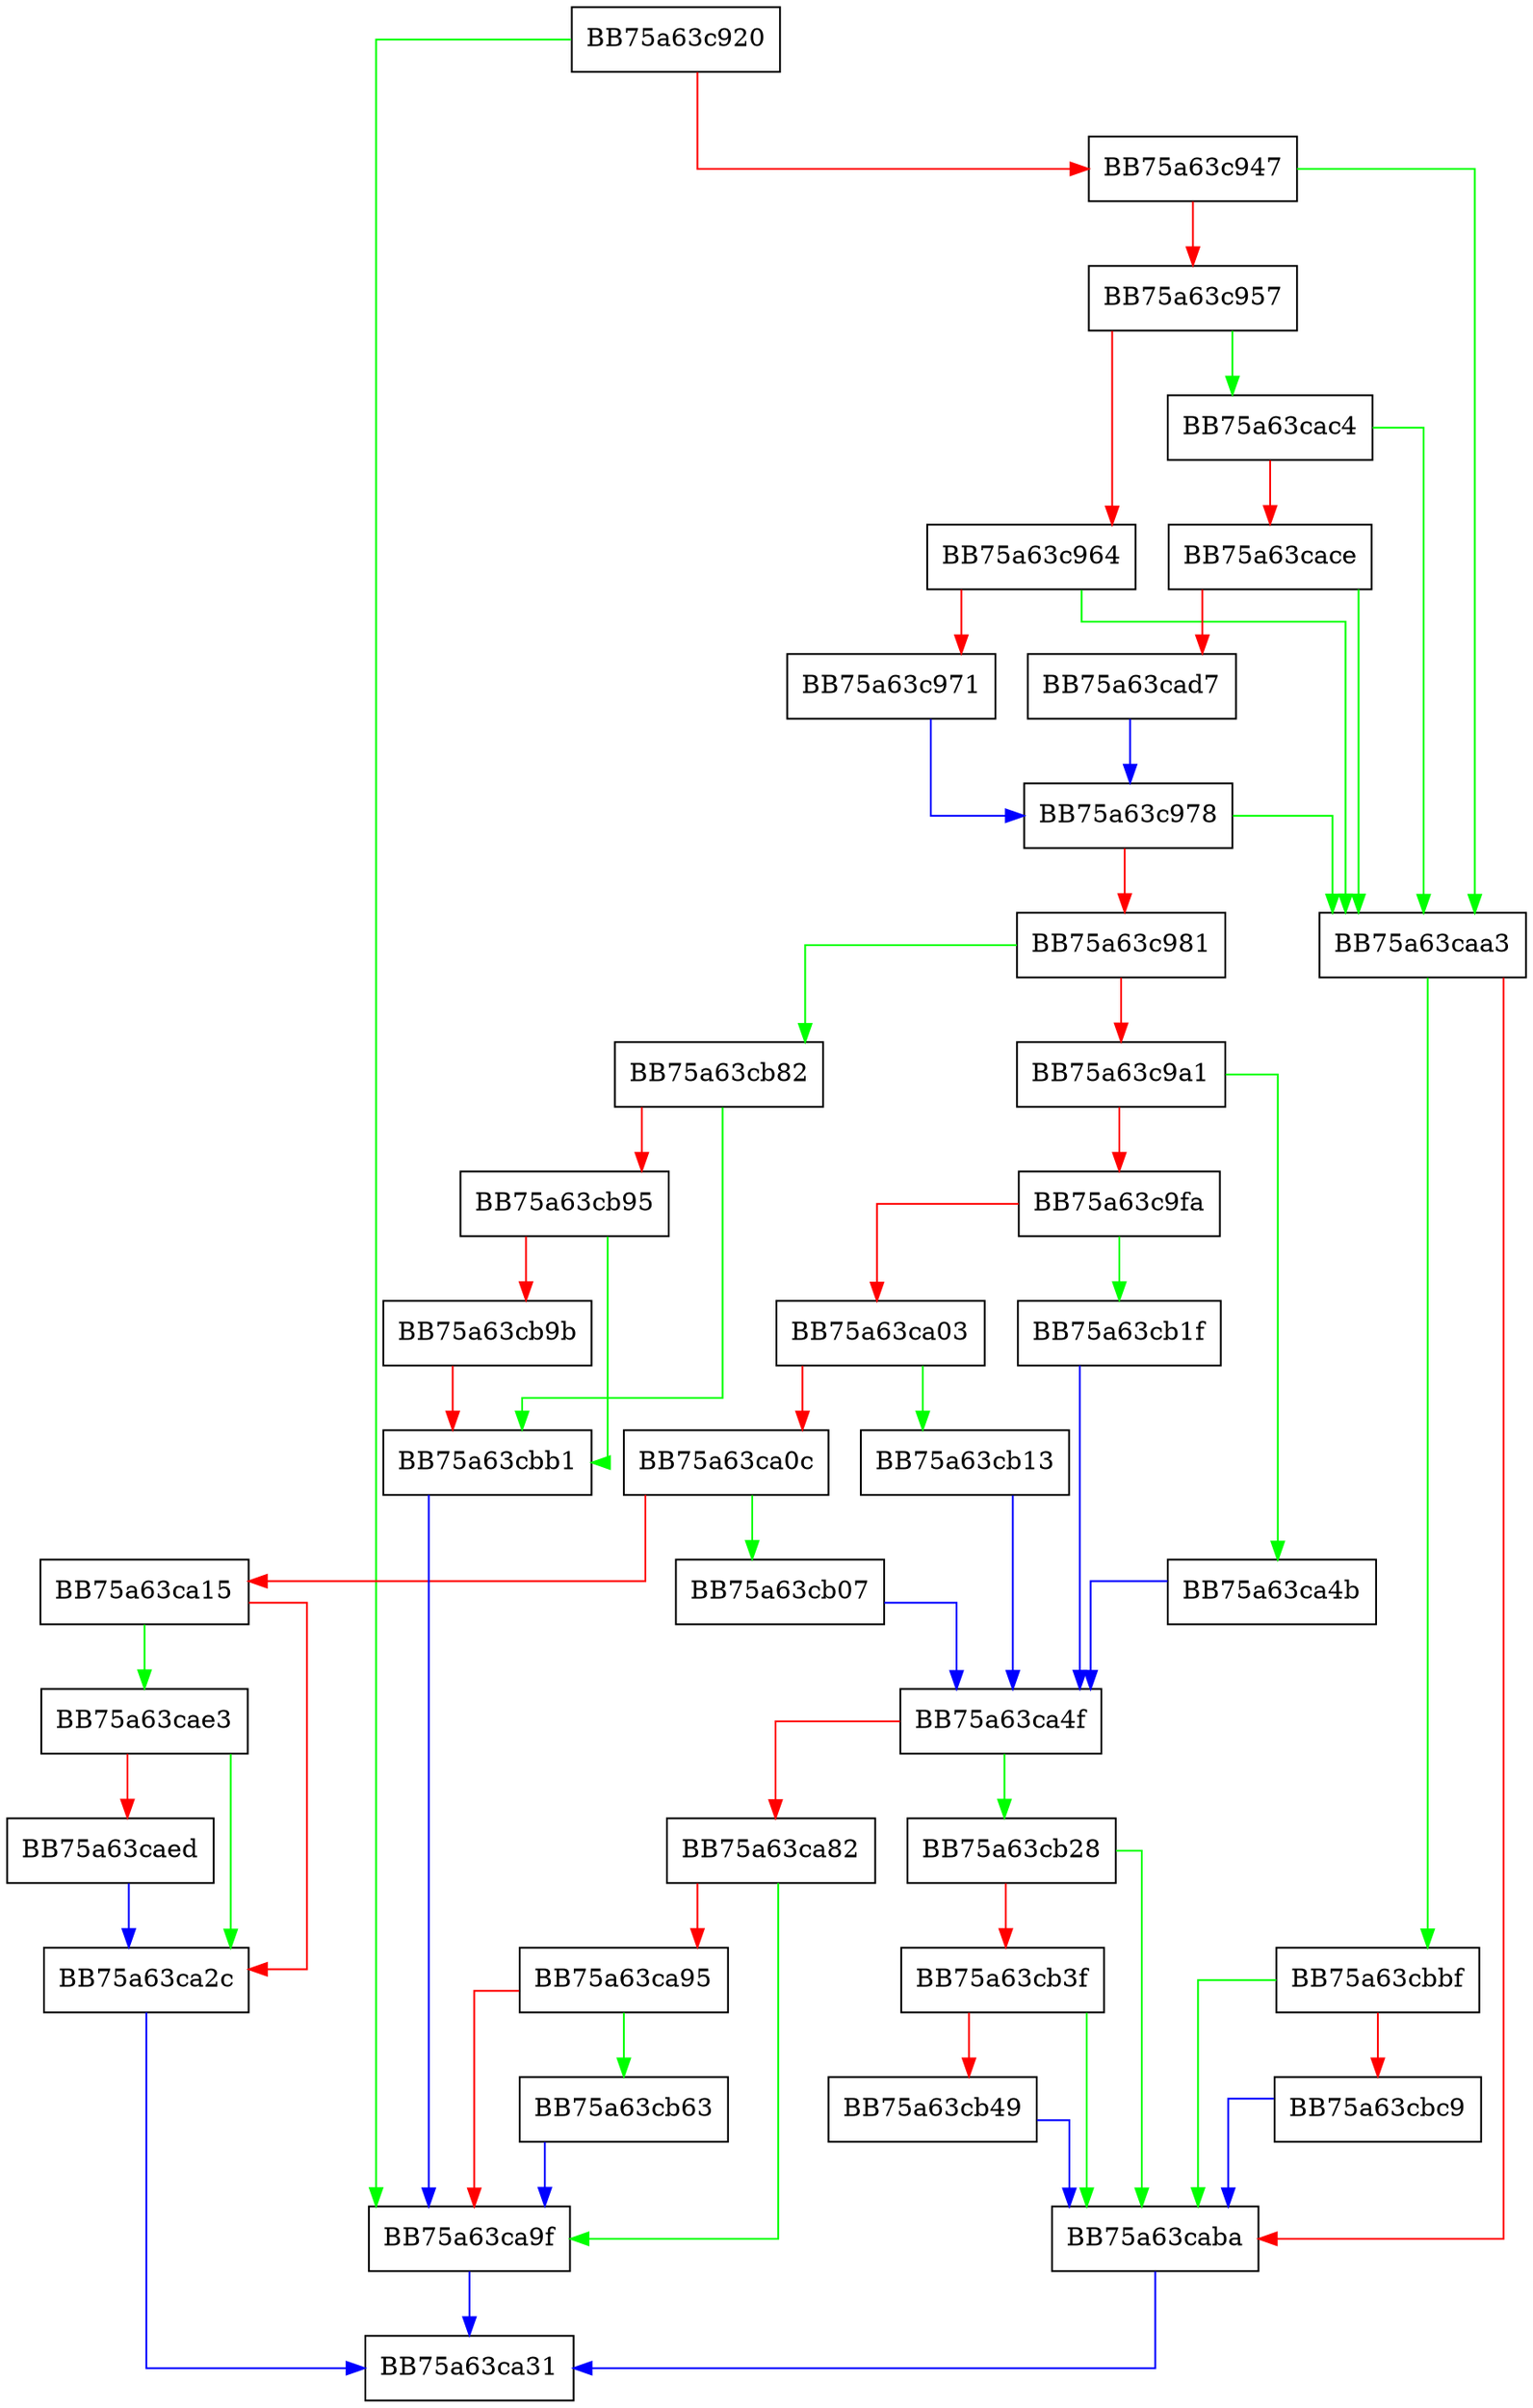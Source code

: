 digraph StartRevocation {
  node [shape="box"];
  graph [splines=ortho];
  BB75a63c920 -> BB75a63ca9f [color="green"];
  BB75a63c920 -> BB75a63c947 [color="red"];
  BB75a63c947 -> BB75a63caa3 [color="green"];
  BB75a63c947 -> BB75a63c957 [color="red"];
  BB75a63c957 -> BB75a63cac4 [color="green"];
  BB75a63c957 -> BB75a63c964 [color="red"];
  BB75a63c964 -> BB75a63caa3 [color="green"];
  BB75a63c964 -> BB75a63c971 [color="red"];
  BB75a63c971 -> BB75a63c978 [color="blue"];
  BB75a63c978 -> BB75a63caa3 [color="green"];
  BB75a63c978 -> BB75a63c981 [color="red"];
  BB75a63c981 -> BB75a63cb82 [color="green"];
  BB75a63c981 -> BB75a63c9a1 [color="red"];
  BB75a63c9a1 -> BB75a63ca4b [color="green"];
  BB75a63c9a1 -> BB75a63c9fa [color="red"];
  BB75a63c9fa -> BB75a63cb1f [color="green"];
  BB75a63c9fa -> BB75a63ca03 [color="red"];
  BB75a63ca03 -> BB75a63cb13 [color="green"];
  BB75a63ca03 -> BB75a63ca0c [color="red"];
  BB75a63ca0c -> BB75a63cb07 [color="green"];
  BB75a63ca0c -> BB75a63ca15 [color="red"];
  BB75a63ca15 -> BB75a63cae3 [color="green"];
  BB75a63ca15 -> BB75a63ca2c [color="red"];
  BB75a63ca2c -> BB75a63ca31 [color="blue"];
  BB75a63ca4b -> BB75a63ca4f [color="blue"];
  BB75a63ca4f -> BB75a63cb28 [color="green"];
  BB75a63ca4f -> BB75a63ca82 [color="red"];
  BB75a63ca82 -> BB75a63ca9f [color="green"];
  BB75a63ca82 -> BB75a63ca95 [color="red"];
  BB75a63ca95 -> BB75a63cb63 [color="green"];
  BB75a63ca95 -> BB75a63ca9f [color="red"];
  BB75a63ca9f -> BB75a63ca31 [color="blue"];
  BB75a63caa3 -> BB75a63cbbf [color="green"];
  BB75a63caa3 -> BB75a63caba [color="red"];
  BB75a63caba -> BB75a63ca31 [color="blue"];
  BB75a63cac4 -> BB75a63caa3 [color="green"];
  BB75a63cac4 -> BB75a63cace [color="red"];
  BB75a63cace -> BB75a63caa3 [color="green"];
  BB75a63cace -> BB75a63cad7 [color="red"];
  BB75a63cad7 -> BB75a63c978 [color="blue"];
  BB75a63cae3 -> BB75a63ca2c [color="green"];
  BB75a63cae3 -> BB75a63caed [color="red"];
  BB75a63caed -> BB75a63ca2c [color="blue"];
  BB75a63cb07 -> BB75a63ca4f [color="blue"];
  BB75a63cb13 -> BB75a63ca4f [color="blue"];
  BB75a63cb1f -> BB75a63ca4f [color="blue"];
  BB75a63cb28 -> BB75a63caba [color="green"];
  BB75a63cb28 -> BB75a63cb3f [color="red"];
  BB75a63cb3f -> BB75a63caba [color="green"];
  BB75a63cb3f -> BB75a63cb49 [color="red"];
  BB75a63cb49 -> BB75a63caba [color="blue"];
  BB75a63cb63 -> BB75a63ca9f [color="blue"];
  BB75a63cb82 -> BB75a63cbb1 [color="green"];
  BB75a63cb82 -> BB75a63cb95 [color="red"];
  BB75a63cb95 -> BB75a63cbb1 [color="green"];
  BB75a63cb95 -> BB75a63cb9b [color="red"];
  BB75a63cb9b -> BB75a63cbb1 [color="red"];
  BB75a63cbb1 -> BB75a63ca9f [color="blue"];
  BB75a63cbbf -> BB75a63caba [color="green"];
  BB75a63cbbf -> BB75a63cbc9 [color="red"];
  BB75a63cbc9 -> BB75a63caba [color="blue"];
}